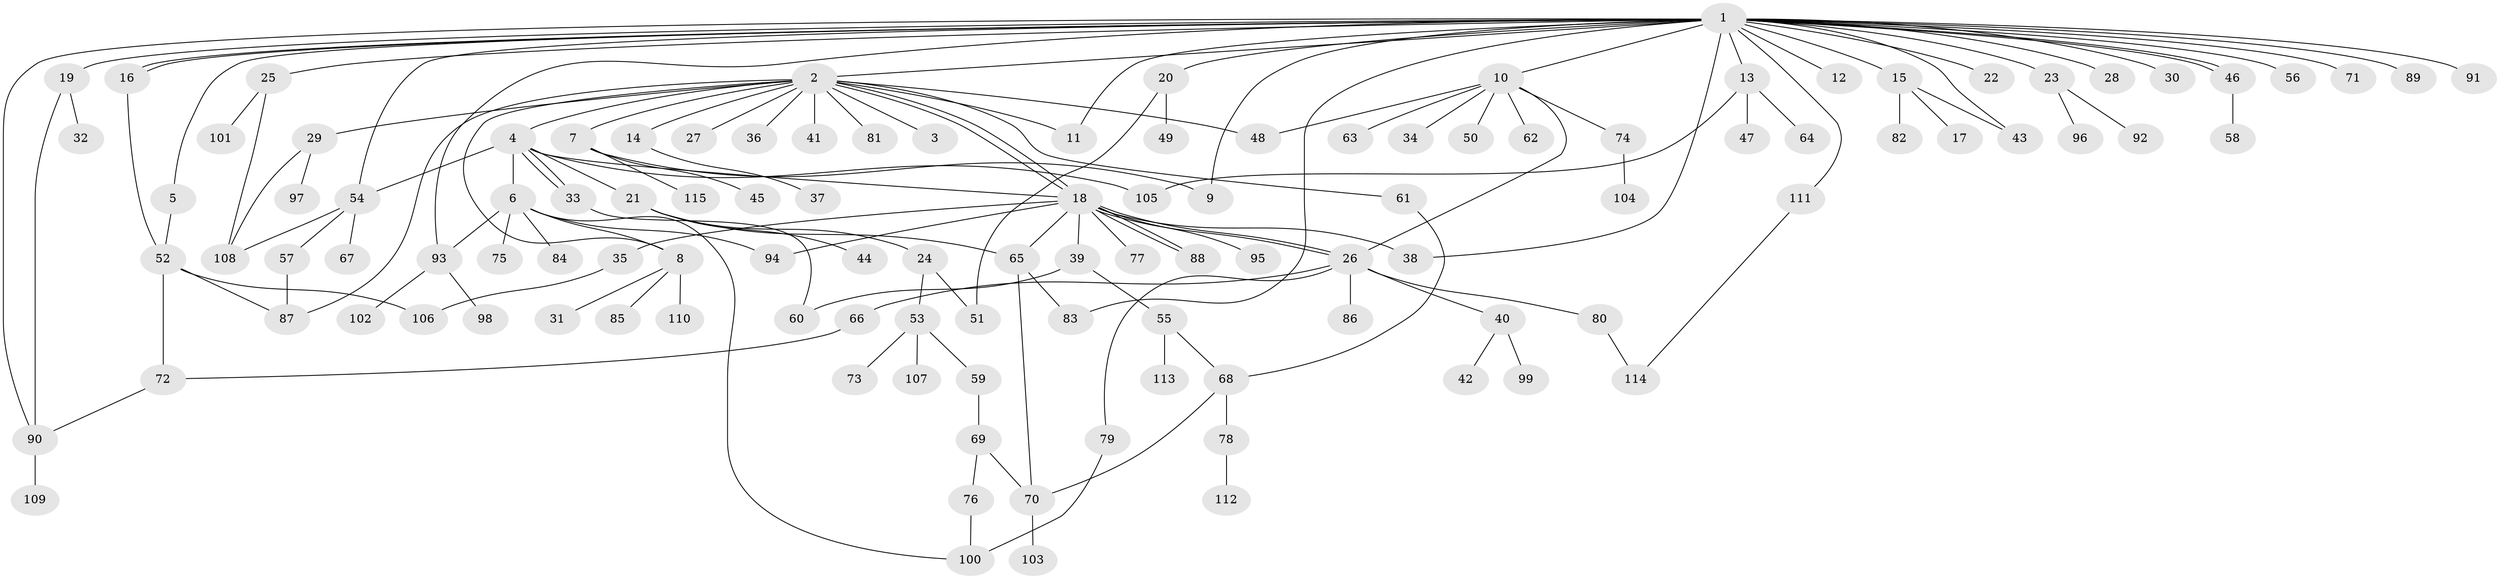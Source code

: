 // Generated by graph-tools (version 1.1) at 2025/11/02/27/25 16:11:15]
// undirected, 115 vertices, 151 edges
graph export_dot {
graph [start="1"]
  node [color=gray90,style=filled];
  1;
  2;
  3;
  4;
  5;
  6;
  7;
  8;
  9;
  10;
  11;
  12;
  13;
  14;
  15;
  16;
  17;
  18;
  19;
  20;
  21;
  22;
  23;
  24;
  25;
  26;
  27;
  28;
  29;
  30;
  31;
  32;
  33;
  34;
  35;
  36;
  37;
  38;
  39;
  40;
  41;
  42;
  43;
  44;
  45;
  46;
  47;
  48;
  49;
  50;
  51;
  52;
  53;
  54;
  55;
  56;
  57;
  58;
  59;
  60;
  61;
  62;
  63;
  64;
  65;
  66;
  67;
  68;
  69;
  70;
  71;
  72;
  73;
  74;
  75;
  76;
  77;
  78;
  79;
  80;
  81;
  82;
  83;
  84;
  85;
  86;
  87;
  88;
  89;
  90;
  91;
  92;
  93;
  94;
  95;
  96;
  97;
  98;
  99;
  100;
  101;
  102;
  103;
  104;
  105;
  106;
  107;
  108;
  109;
  110;
  111;
  112;
  113;
  114;
  115;
  1 -- 2;
  1 -- 5;
  1 -- 9;
  1 -- 10;
  1 -- 11;
  1 -- 12;
  1 -- 13;
  1 -- 15;
  1 -- 16;
  1 -- 16;
  1 -- 19;
  1 -- 20;
  1 -- 22;
  1 -- 23;
  1 -- 25;
  1 -- 28;
  1 -- 30;
  1 -- 38;
  1 -- 43;
  1 -- 46;
  1 -- 46;
  1 -- 54;
  1 -- 56;
  1 -- 71;
  1 -- 83;
  1 -- 89;
  1 -- 90;
  1 -- 91;
  1 -- 93;
  1 -- 111;
  2 -- 3;
  2 -- 4;
  2 -- 7;
  2 -- 8;
  2 -- 11;
  2 -- 14;
  2 -- 18;
  2 -- 18;
  2 -- 27;
  2 -- 29;
  2 -- 36;
  2 -- 41;
  2 -- 48;
  2 -- 61;
  2 -- 81;
  2 -- 87;
  4 -- 6;
  4 -- 18;
  4 -- 21;
  4 -- 33;
  4 -- 33;
  4 -- 54;
  4 -- 105;
  5 -- 52;
  6 -- 8;
  6 -- 75;
  6 -- 84;
  6 -- 93;
  6 -- 94;
  6 -- 100;
  7 -- 9;
  7 -- 45;
  7 -- 115;
  8 -- 31;
  8 -- 85;
  8 -- 110;
  10 -- 26;
  10 -- 34;
  10 -- 48;
  10 -- 50;
  10 -- 62;
  10 -- 63;
  10 -- 74;
  13 -- 47;
  13 -- 64;
  13 -- 105;
  14 -- 37;
  15 -- 17;
  15 -- 43;
  15 -- 82;
  16 -- 52;
  18 -- 26;
  18 -- 26;
  18 -- 35;
  18 -- 38;
  18 -- 39;
  18 -- 65;
  18 -- 77;
  18 -- 88;
  18 -- 88;
  18 -- 94;
  18 -- 95;
  19 -- 32;
  19 -- 90;
  20 -- 49;
  20 -- 51;
  21 -- 24;
  21 -- 44;
  21 -- 65;
  23 -- 92;
  23 -- 96;
  24 -- 51;
  24 -- 53;
  25 -- 101;
  25 -- 108;
  26 -- 40;
  26 -- 66;
  26 -- 79;
  26 -- 80;
  26 -- 86;
  29 -- 97;
  29 -- 108;
  33 -- 60;
  35 -- 106;
  39 -- 55;
  39 -- 60;
  40 -- 42;
  40 -- 99;
  46 -- 58;
  52 -- 72;
  52 -- 87;
  52 -- 106;
  53 -- 59;
  53 -- 73;
  53 -- 107;
  54 -- 57;
  54 -- 67;
  54 -- 108;
  55 -- 68;
  55 -- 113;
  57 -- 87;
  59 -- 69;
  61 -- 68;
  65 -- 70;
  65 -- 83;
  66 -- 72;
  68 -- 70;
  68 -- 78;
  69 -- 70;
  69 -- 76;
  70 -- 103;
  72 -- 90;
  74 -- 104;
  76 -- 100;
  78 -- 112;
  79 -- 100;
  80 -- 114;
  90 -- 109;
  93 -- 98;
  93 -- 102;
  111 -- 114;
}
